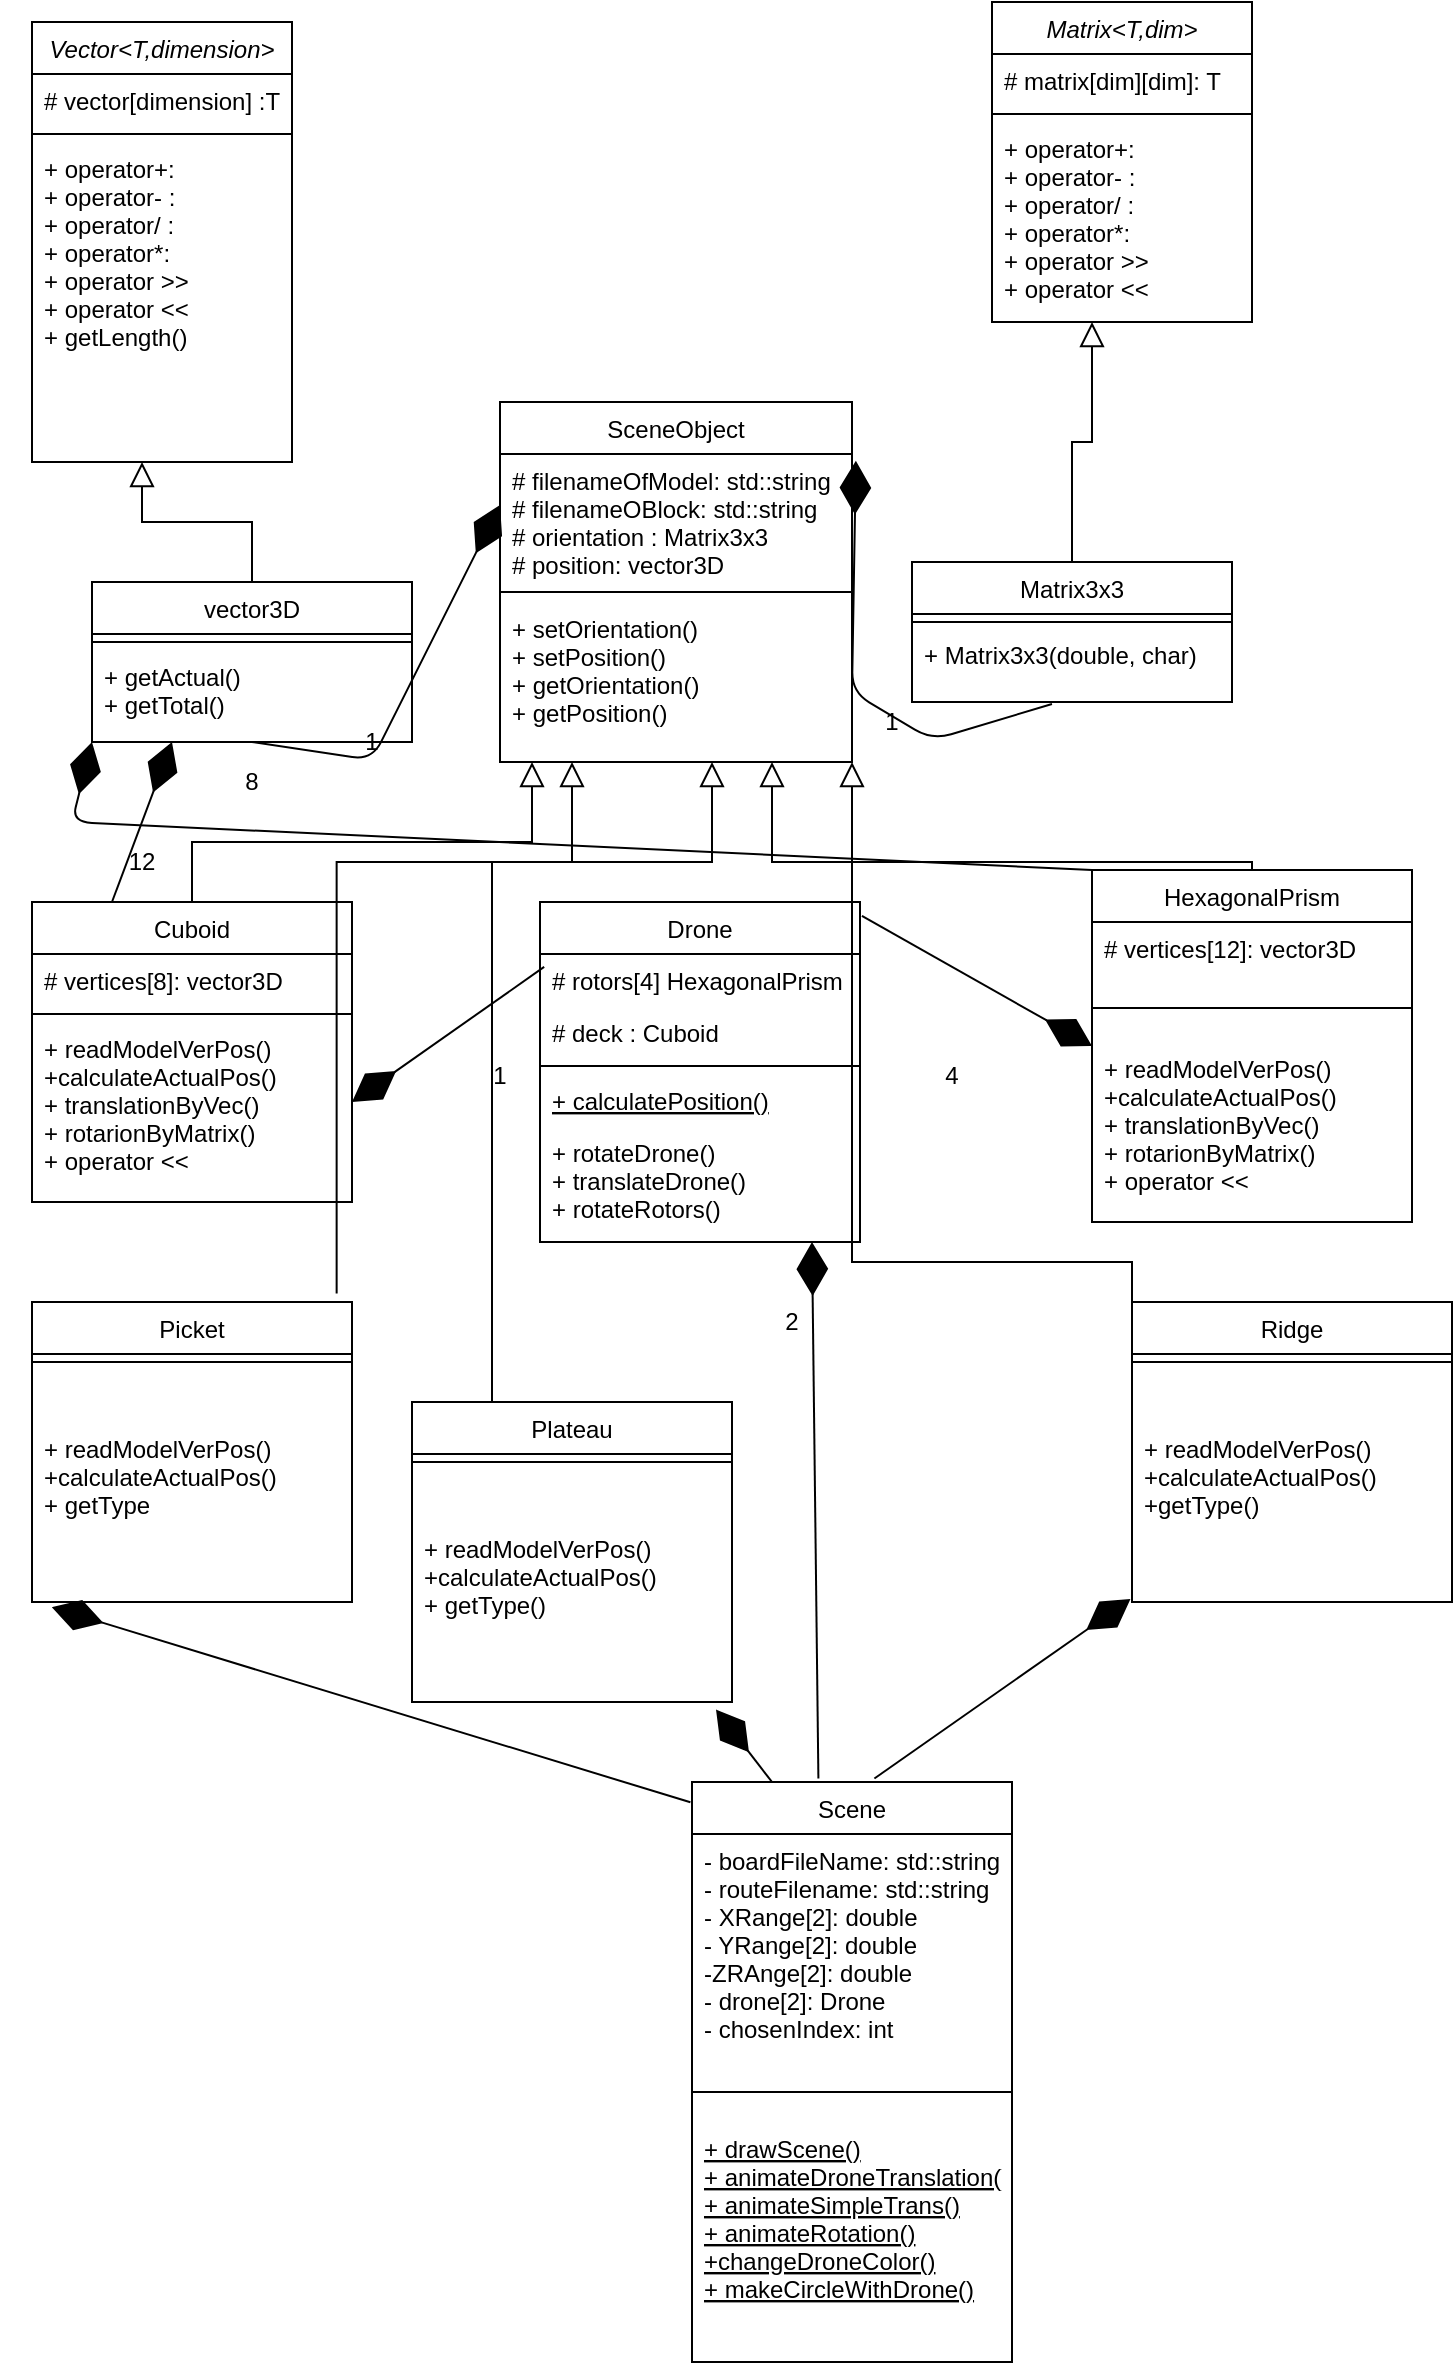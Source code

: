 <mxfile version="14.7.3" type="device"><diagram id="C5RBs43oDa-KdzZeNtuy" name="Page-1"><mxGraphModel dx="976" dy="619" grid="1" gridSize="10" guides="1" tooltips="1" connect="1" arrows="1" fold="1" page="1" pageScale="1" pageWidth="827" pageHeight="1169" math="0" shadow="0"><root><mxCell id="WIyWlLk6GJQsqaUBKTNV-0"/><mxCell id="WIyWlLk6GJQsqaUBKTNV-1" parent="WIyWlLk6GJQsqaUBKTNV-0"/><mxCell id="zkfFHV4jXpPFQw0GAbJ--6" value="Drone" style="swimlane;fontStyle=0;align=center;verticalAlign=top;childLayout=stackLayout;horizontal=1;startSize=26;horizontalStack=0;resizeParent=1;resizeLast=0;collapsible=1;marginBottom=0;rounded=0;shadow=0;strokeWidth=1;" parent="WIyWlLk6GJQsqaUBKTNV-1" vertex="1"><mxGeometry x="344" y="460" width="160" height="170" as="geometry"><mxRectangle x="130" y="380" width="160" height="26" as="alternateBounds"/></mxGeometry></mxCell><mxCell id="zkfFHV4jXpPFQw0GAbJ--7" value="# rotors[4] HexagonalPrism" style="text;align=left;verticalAlign=top;spacingLeft=4;spacingRight=4;overflow=hidden;rotatable=0;points=[[0,0.5],[1,0.5]];portConstraint=eastwest;" parent="zkfFHV4jXpPFQw0GAbJ--6" vertex="1"><mxGeometry y="26" width="160" height="26" as="geometry"/></mxCell><mxCell id="zkfFHV4jXpPFQw0GAbJ--8" value="# deck : Cuboid" style="text;align=left;verticalAlign=top;spacingLeft=4;spacingRight=4;overflow=hidden;rotatable=0;points=[[0,0.5],[1,0.5]];portConstraint=eastwest;rounded=0;shadow=0;html=0;" parent="zkfFHV4jXpPFQw0GAbJ--6" vertex="1"><mxGeometry y="52" width="160" height="26" as="geometry"/></mxCell><mxCell id="zkfFHV4jXpPFQw0GAbJ--9" value="" style="line;html=1;strokeWidth=1;align=left;verticalAlign=middle;spacingTop=-1;spacingLeft=3;spacingRight=3;rotatable=0;labelPosition=right;points=[];portConstraint=eastwest;" parent="zkfFHV4jXpPFQw0GAbJ--6" vertex="1"><mxGeometry y="78" width="160" height="8" as="geometry"/></mxCell><mxCell id="zkfFHV4jXpPFQw0GAbJ--10" value="+ calculatePosition()" style="text;align=left;verticalAlign=top;spacingLeft=4;spacingRight=4;overflow=hidden;rotatable=0;points=[[0,0.5],[1,0.5]];portConstraint=eastwest;fontStyle=4" parent="zkfFHV4jXpPFQw0GAbJ--6" vertex="1"><mxGeometry y="86" width="160" height="26" as="geometry"/></mxCell><mxCell id="zkfFHV4jXpPFQw0GAbJ--11" value="+ rotateDrone()&#10;+ translateDrone()&#10;+ rotateRotors()" style="text;align=left;verticalAlign=top;spacingLeft=4;spacingRight=4;overflow=hidden;rotatable=0;points=[[0,0.5],[1,0.5]];portConstraint=eastwest;" parent="zkfFHV4jXpPFQw0GAbJ--6" vertex="1"><mxGeometry y="112" width="160" height="48" as="geometry"/></mxCell><mxCell id="zkfFHV4jXpPFQw0GAbJ--13" value="HexagonalPrism" style="swimlane;fontStyle=0;align=center;verticalAlign=top;childLayout=stackLayout;horizontal=1;startSize=26;horizontalStack=0;resizeParent=1;resizeLast=0;collapsible=1;marginBottom=0;rounded=0;shadow=0;strokeWidth=1;" parent="WIyWlLk6GJQsqaUBKTNV-1" vertex="1"><mxGeometry x="620" y="444" width="160" height="176" as="geometry"><mxRectangle x="340" y="380" width="170" height="26" as="alternateBounds"/></mxGeometry></mxCell><mxCell id="9CuiYg6x1EHsSuRrFPir-61" value="# vertices[12]: vector3D" style="text;align=left;verticalAlign=top;spacingLeft=4;spacingRight=4;overflow=hidden;rotatable=0;points=[[0,0.5],[1,0.5]];portConstraint=eastwest;" parent="zkfFHV4jXpPFQw0GAbJ--13" vertex="1"><mxGeometry y="26" width="160" height="26" as="geometry"/></mxCell><mxCell id="zkfFHV4jXpPFQw0GAbJ--15" value="" style="line;html=1;strokeWidth=1;align=left;verticalAlign=middle;spacingTop=-1;spacingLeft=3;spacingRight=3;rotatable=0;labelPosition=right;points=[];portConstraint=eastwest;" parent="zkfFHV4jXpPFQw0GAbJ--13" vertex="1"><mxGeometry y="52" width="160" height="34" as="geometry"/></mxCell><mxCell id="9CuiYg6x1EHsSuRrFPir-60" value="+ readModelVerPos()&#10;+calculateActualPos()&#10;+ translationByVec()&#10;+ rotarionByMatrix()&#10;+ operator &lt;&lt;&#10;&#10;" style="text;align=left;verticalAlign=top;spacingLeft=4;spacingRight=4;overflow=hidden;rotatable=0;points=[[0,0.5],[1,0.5]];portConstraint=eastwest;" parent="zkfFHV4jXpPFQw0GAbJ--13" vertex="1"><mxGeometry y="86" width="160" height="80" as="geometry"/></mxCell><mxCell id="zkfFHV4jXpPFQw0GAbJ--16" value="" style="endArrow=block;endSize=10;endFill=0;shadow=0;strokeWidth=1;rounded=0;edgeStyle=elbowEdgeStyle;elbow=vertical;" parent="WIyWlLk6GJQsqaUBKTNV-1" source="zkfFHV4jXpPFQw0GAbJ--13" edge="1"><mxGeometry width="160" relative="1" as="geometry"><mxPoint x="200" y="483" as="sourcePoint"/><mxPoint x="460" y="390" as="targetPoint"/><Array as="points"><mxPoint x="480" y="440"/></Array></mxGeometry></mxCell><mxCell id="9CuiYg6x1EHsSuRrFPir-0" value="Vector&lt;T,dimension&gt;" style="swimlane;fontStyle=2;align=center;verticalAlign=top;childLayout=stackLayout;horizontal=1;startSize=26;horizontalStack=0;resizeParent=1;resizeLast=0;collapsible=1;marginBottom=0;rounded=0;shadow=0;strokeWidth=1;" parent="WIyWlLk6GJQsqaUBKTNV-1" vertex="1"><mxGeometry x="90" y="20" width="130" height="220" as="geometry"><mxRectangle x="230" y="140" width="160" height="26" as="alternateBounds"/></mxGeometry></mxCell><mxCell id="9CuiYg6x1EHsSuRrFPir-1" value="# vector[dimension] :T" style="text;align=left;verticalAlign=top;spacingLeft=4;spacingRight=4;overflow=hidden;rotatable=0;points=[[0,0.5],[1,0.5]];portConstraint=eastwest;" parent="9CuiYg6x1EHsSuRrFPir-0" vertex="1"><mxGeometry y="26" width="130" height="26" as="geometry"/></mxCell><mxCell id="9CuiYg6x1EHsSuRrFPir-4" value="" style="line;html=1;strokeWidth=1;align=left;verticalAlign=middle;spacingTop=-1;spacingLeft=3;spacingRight=3;rotatable=0;labelPosition=right;points=[];portConstraint=eastwest;" parent="9CuiYg6x1EHsSuRrFPir-0" vertex="1"><mxGeometry y="52" width="130" height="8" as="geometry"/></mxCell><mxCell id="9CuiYg6x1EHsSuRrFPir-54" value="+ operator+: &#10;+ operator- : &#10;+ operator/ : &#10;+ operator*: &#10;+ operator &gt;&gt;&#10;+ operator &lt;&lt;&#10;+ getLength()&#10;" style="text;align=left;verticalAlign=top;spacingLeft=4;spacingRight=4;overflow=hidden;rotatable=0;points=[[0,0.5],[1,0.5]];portConstraint=eastwest;" parent="9CuiYg6x1EHsSuRrFPir-0" vertex="1"><mxGeometry y="60" width="130" height="158" as="geometry"/></mxCell><mxCell id="9CuiYg6x1EHsSuRrFPir-6" value="Matrix&lt;T,dim&gt;" style="swimlane;fontStyle=2;align=center;verticalAlign=top;childLayout=stackLayout;horizontal=1;startSize=26;horizontalStack=0;resizeParent=1;resizeLast=0;collapsible=1;marginBottom=0;rounded=0;shadow=0;strokeWidth=1;" parent="WIyWlLk6GJQsqaUBKTNV-1" vertex="1"><mxGeometry x="570" y="10" width="130" height="160" as="geometry"><mxRectangle x="230" y="140" width="160" height="26" as="alternateBounds"/></mxGeometry></mxCell><mxCell id="9CuiYg6x1EHsSuRrFPir-7" value="# matrix[dim][dim]: T" style="text;align=left;verticalAlign=top;spacingLeft=4;spacingRight=4;overflow=hidden;rotatable=0;points=[[0,0.5],[1,0.5]];portConstraint=eastwest;" parent="9CuiYg6x1EHsSuRrFPir-6" vertex="1"><mxGeometry y="26" width="130" height="26" as="geometry"/></mxCell><mxCell id="9CuiYg6x1EHsSuRrFPir-10" value="" style="line;html=1;strokeWidth=1;align=left;verticalAlign=middle;spacingTop=-1;spacingLeft=3;spacingRight=3;rotatable=0;labelPosition=right;points=[];portConstraint=eastwest;" parent="9CuiYg6x1EHsSuRrFPir-6" vertex="1"><mxGeometry y="52" width="130" height="8" as="geometry"/></mxCell><mxCell id="9CuiYg6x1EHsSuRrFPir-11" value="+ operator+: &#10;+ operator- : &#10;+ operator/ :&#10;+ operator*:&#10;+ operator &gt;&gt; &#10;+ operator &lt;&lt;" style="text;align=left;verticalAlign=top;spacingLeft=4;spacingRight=4;overflow=hidden;rotatable=0;points=[[0,0.5],[1,0.5]];portConstraint=eastwest;" parent="9CuiYg6x1EHsSuRrFPir-6" vertex="1"><mxGeometry y="60" width="130" height="90" as="geometry"/></mxCell><mxCell id="9CuiYg6x1EHsSuRrFPir-12" value="vector3D" style="swimlane;fontStyle=0;align=center;verticalAlign=top;childLayout=stackLayout;horizontal=1;startSize=26;horizontalStack=0;resizeParent=1;resizeLast=0;collapsible=1;marginBottom=0;rounded=0;shadow=0;strokeWidth=1;" parent="WIyWlLk6GJQsqaUBKTNV-1" vertex="1"><mxGeometry x="120" y="300" width="160" height="80" as="geometry"><mxRectangle x="340" y="380" width="170" height="26" as="alternateBounds"/></mxGeometry></mxCell><mxCell id="9CuiYg6x1EHsSuRrFPir-14" value="" style="line;html=1;strokeWidth=1;align=left;verticalAlign=middle;spacingTop=-1;spacingLeft=3;spacingRight=3;rotatable=0;labelPosition=right;points=[];portConstraint=eastwest;" parent="9CuiYg6x1EHsSuRrFPir-12" vertex="1"><mxGeometry y="26" width="160" height="8" as="geometry"/></mxCell><mxCell id="9CuiYg6x1EHsSuRrFPir-55" value="+ getActual()&#10;+ getTotal()" style="text;align=left;verticalAlign=top;spacingLeft=4;spacingRight=4;overflow=hidden;rotatable=0;points=[[0,0.5],[1,0.5]];portConstraint=eastwest;" parent="9CuiYg6x1EHsSuRrFPir-12" vertex="1"><mxGeometry y="34" width="160" height="34" as="geometry"/></mxCell><mxCell id="9CuiYg6x1EHsSuRrFPir-15" value="Matrix3x3" style="swimlane;fontStyle=0;align=center;verticalAlign=top;childLayout=stackLayout;horizontal=1;startSize=26;horizontalStack=0;resizeParent=1;resizeLast=0;collapsible=1;marginBottom=0;rounded=0;shadow=0;strokeWidth=1;" parent="WIyWlLk6GJQsqaUBKTNV-1" vertex="1"><mxGeometry x="530" y="290" width="160" height="70" as="geometry"><mxRectangle x="340" y="380" width="170" height="26" as="alternateBounds"/></mxGeometry></mxCell><mxCell id="9CuiYg6x1EHsSuRrFPir-17" value="" style="line;html=1;strokeWidth=1;align=left;verticalAlign=middle;spacingTop=-1;spacingLeft=3;spacingRight=3;rotatable=0;labelPosition=right;points=[];portConstraint=eastwest;" parent="9CuiYg6x1EHsSuRrFPir-15" vertex="1"><mxGeometry y="26" width="160" height="8" as="geometry"/></mxCell><mxCell id="9CuiYg6x1EHsSuRrFPir-18" value="" style="endArrow=block;endSize=10;endFill=0;shadow=0;strokeWidth=1;rounded=0;edgeStyle=elbowEdgeStyle;elbow=vertical;exitX=0.5;exitY=0;exitDx=0;exitDy=0;" parent="WIyWlLk6GJQsqaUBKTNV-1" source="9CuiYg6x1EHsSuRrFPir-12" edge="1"><mxGeometry width="160" relative="1" as="geometry"><mxPoint x="410" y="480" as="sourcePoint"/><mxPoint x="145" y="240" as="targetPoint"/></mxGeometry></mxCell><mxCell id="9CuiYg6x1EHsSuRrFPir-19" value="" style="endArrow=block;endSize=10;endFill=0;shadow=0;strokeWidth=1;rounded=0;edgeStyle=elbowEdgeStyle;elbow=vertical;exitX=0.5;exitY=0;exitDx=0;exitDy=0;" parent="WIyWlLk6GJQsqaUBKTNV-1" source="9CuiYg6x1EHsSuRrFPir-15" edge="1"><mxGeometry width="160" relative="1" as="geometry"><mxPoint x="430" y="380" as="sourcePoint"/><mxPoint x="620" y="170" as="targetPoint"/></mxGeometry></mxCell><mxCell id="9CuiYg6x1EHsSuRrFPir-20" value="SceneObject" style="swimlane;fontStyle=0;align=center;verticalAlign=top;childLayout=stackLayout;horizontal=1;startSize=26;horizontalStack=0;resizeParent=1;resizeLast=0;collapsible=1;marginBottom=0;rounded=0;shadow=0;strokeWidth=1;" parent="WIyWlLk6GJQsqaUBKTNV-1" vertex="1"><mxGeometry x="324" y="210" width="176" height="180" as="geometry"><mxRectangle x="340" y="380" width="170" height="26" as="alternateBounds"/></mxGeometry></mxCell><mxCell id="9CuiYg6x1EHsSuRrFPir-21" value="# filenameOfModel: std::string&#10;# filenameOBlock: std::string&#10;# orientation : Matrix3x3&#10;# position: vector3D" style="text;align=left;verticalAlign=top;spacingLeft=4;spacingRight=4;overflow=hidden;rotatable=0;points=[[0,0.5],[1,0.5]];portConstraint=eastwest;" parent="9CuiYg6x1EHsSuRrFPir-20" vertex="1"><mxGeometry y="26" width="176" height="64" as="geometry"/></mxCell><mxCell id="9CuiYg6x1EHsSuRrFPir-22" value="" style="line;html=1;strokeWidth=1;align=left;verticalAlign=middle;spacingTop=-1;spacingLeft=3;spacingRight=3;rotatable=0;labelPosition=right;points=[];portConstraint=eastwest;" parent="9CuiYg6x1EHsSuRrFPir-20" vertex="1"><mxGeometry y="90" width="176" height="10" as="geometry"/></mxCell><mxCell id="9CuiYg6x1EHsSuRrFPir-58" value="+ setOrientation()&#10;+ setPosition()&#10;+ getOrientation()&#10;+ getPosition()" style="text;align=left;verticalAlign=top;spacingLeft=4;spacingRight=4;overflow=hidden;rotatable=0;points=[[0,0.5],[1,0.5]];portConstraint=eastwest;" parent="9CuiYg6x1EHsSuRrFPir-20" vertex="1"><mxGeometry y="100" width="176" height="64" as="geometry"/></mxCell><mxCell id="9CuiYg6x1EHsSuRrFPir-23" value="" style="endArrow=diamondThin;endFill=1;endSize=24;html=1;entryX=1.011;entryY=0.163;entryDx=0;entryDy=0;entryPerimeter=0;" parent="WIyWlLk6GJQsqaUBKTNV-1" target="9CuiYg6x1EHsSuRrFPir-20" edge="1"><mxGeometry width="160" relative="1" as="geometry"><mxPoint x="600" y="361" as="sourcePoint"/><mxPoint x="490" y="343" as="targetPoint"/><Array as="points"><mxPoint x="540" y="379"/><mxPoint x="500" y="355"/></Array></mxGeometry></mxCell><mxCell id="9CuiYg6x1EHsSuRrFPir-24" value="" style="endArrow=diamondThin;endFill=1;endSize=24;html=1;entryX=0;entryY=0.286;entryDx=0;entryDy=0;exitX=0.5;exitY=1;exitDx=0;exitDy=0;entryPerimeter=0;" parent="WIyWlLk6GJQsqaUBKTNV-1" source="9CuiYg6x1EHsSuRrFPir-12" target="9CuiYg6x1EHsSuRrFPir-20" edge="1"><mxGeometry width="160" relative="1" as="geometry"><mxPoint x="610" y="371" as="sourcePoint"/><mxPoint x="494.48" y="371.008" as="targetPoint"/><Array as="points"><mxPoint x="260" y="389"/></Array></mxGeometry></mxCell><mxCell id="9CuiYg6x1EHsSuRrFPir-26" value="Cuboid" style="swimlane;fontStyle=0;align=center;verticalAlign=top;childLayout=stackLayout;horizontal=1;startSize=26;horizontalStack=0;resizeParent=1;resizeLast=0;collapsible=1;marginBottom=0;rounded=0;shadow=0;strokeWidth=1;" parent="WIyWlLk6GJQsqaUBKTNV-1" vertex="1"><mxGeometry x="90" y="460" width="160" height="150" as="geometry"><mxRectangle x="340" y="380" width="170" height="26" as="alternateBounds"/></mxGeometry></mxCell><mxCell id="9CuiYg6x1EHsSuRrFPir-27" value="# vertices[8]: vector3D" style="text;align=left;verticalAlign=top;spacingLeft=4;spacingRight=4;overflow=hidden;rotatable=0;points=[[0,0.5],[1,0.5]];portConstraint=eastwest;" parent="9CuiYg6x1EHsSuRrFPir-26" vertex="1"><mxGeometry y="26" width="160" height="26" as="geometry"/></mxCell><mxCell id="9CuiYg6x1EHsSuRrFPir-28" value="" style="line;html=1;strokeWidth=1;align=left;verticalAlign=middle;spacingTop=-1;spacingLeft=3;spacingRight=3;rotatable=0;labelPosition=right;points=[];portConstraint=eastwest;" parent="9CuiYg6x1EHsSuRrFPir-26" vertex="1"><mxGeometry y="52" width="160" height="8" as="geometry"/></mxCell><mxCell id="9CuiYg6x1EHsSuRrFPir-29" value="" style="endArrow=block;endSize=10;endFill=0;shadow=0;strokeWidth=1;rounded=0;edgeStyle=elbowEdgeStyle;elbow=vertical;exitX=0.5;exitY=0;exitDx=0;exitDy=0;" parent="WIyWlLk6GJQsqaUBKTNV-1" source="9CuiYg6x1EHsSuRrFPir-26" edge="1"><mxGeometry width="160" relative="1" as="geometry"><mxPoint x="500" y="450" as="sourcePoint"/><mxPoint x="340" y="390" as="targetPoint"/><Array as="points"><mxPoint x="350" y="430"/></Array></mxGeometry></mxCell><mxCell id="9CuiYg6x1EHsSuRrFPir-30" value="" style="endArrow=diamondThin;endFill=1;endSize=24;html=1;exitX=0.395;exitY=-0.006;exitDx=0;exitDy=0;exitPerimeter=0;" parent="WIyWlLk6GJQsqaUBKTNV-1" edge="1" source="9CuiYg6x1EHsSuRrFPir-33"><mxGeometry width="160" relative="1" as="geometry"><mxPoint x="480" y="720" as="sourcePoint"/><mxPoint x="480" y="630" as="targetPoint"/></mxGeometry></mxCell><mxCell id="9CuiYg6x1EHsSuRrFPir-31" value="" style="endArrow=diamondThin;endFill=1;endSize=24;html=1;exitX=0.013;exitY=0.191;exitDx=0;exitDy=0;exitPerimeter=0;" parent="WIyWlLk6GJQsqaUBKTNV-1" source="zkfFHV4jXpPFQw0GAbJ--6" edge="1"><mxGeometry width="160" relative="1" as="geometry"><mxPoint x="320" y="630" as="sourcePoint"/><mxPoint x="250" y="560" as="targetPoint"/></mxGeometry></mxCell><mxCell id="9CuiYg6x1EHsSuRrFPir-32" value="" style="endArrow=diamondThin;endFill=1;endSize=24;html=1;entryX=0;entryY=0.5;entryDx=0;entryDy=0;exitX=1.006;exitY=0.041;exitDx=0;exitDy=0;exitPerimeter=0;" parent="WIyWlLk6GJQsqaUBKTNV-1" source="zkfFHV4jXpPFQw0GAbJ--6" target="zkfFHV4jXpPFQw0GAbJ--13" edge="1"><mxGeometry width="160" relative="1" as="geometry"><mxPoint x="516" y="584" as="sourcePoint"/><mxPoint x="330" y="520" as="targetPoint"/></mxGeometry></mxCell><mxCell id="9CuiYg6x1EHsSuRrFPir-33" value="Scene" style="swimlane;fontStyle=0;align=center;verticalAlign=top;childLayout=stackLayout;horizontal=1;startSize=26;horizontalStack=0;resizeParent=1;resizeLast=0;collapsible=1;marginBottom=0;rounded=0;shadow=0;strokeWidth=1;" parent="WIyWlLk6GJQsqaUBKTNV-1" vertex="1"><mxGeometry x="420" y="900" width="160" height="290" as="geometry"><mxRectangle x="130" y="380" width="160" height="26" as="alternateBounds"/></mxGeometry></mxCell><mxCell id="9CuiYg6x1EHsSuRrFPir-34" value="- boardFileName: std::string&#10;- routeFilename: std::string&#10;- XRange[2]: double&#10;- YRange[2]: double&#10;-ZRAnge[2]: double&#10;- drone[2]: Drone&#10;- chosenIndex: int" style="text;align=left;verticalAlign=top;spacingLeft=4;spacingRight=4;overflow=hidden;rotatable=0;points=[[0,0.5],[1,0.5]];portConstraint=eastwest;" parent="9CuiYg6x1EHsSuRrFPir-33" vertex="1"><mxGeometry y="26" width="160" height="114" as="geometry"/></mxCell><mxCell id="9CuiYg6x1EHsSuRrFPir-36" value="" style="line;html=1;strokeWidth=1;align=left;verticalAlign=middle;spacingTop=-1;spacingLeft=3;spacingRight=3;rotatable=0;labelPosition=right;points=[];portConstraint=eastwest;" parent="9CuiYg6x1EHsSuRrFPir-33" vertex="1"><mxGeometry y="140" width="160" height="30" as="geometry"/></mxCell><mxCell id="9CuiYg6x1EHsSuRrFPir-37" value="+ drawScene()&#10;+ animateDroneTranslation()&#10;+ animateSimpleTrans()&#10;+ animateRotation()&#10;+changeDroneColor()&#10;+ makeCircleWithDrone()" style="text;align=left;verticalAlign=top;spacingLeft=4;spacingRight=4;overflow=hidden;rotatable=0;points=[[0,0.5],[1,0.5]];portConstraint=eastwest;fontStyle=4" parent="9CuiYg6x1EHsSuRrFPir-33" vertex="1"><mxGeometry y="170" width="160" height="110" as="geometry"/></mxCell><mxCell id="9CuiYg6x1EHsSuRrFPir-39" value="2" style="text;html=1;strokeColor=none;fillColor=none;align=center;verticalAlign=middle;whiteSpace=wrap;rounded=0;" parent="WIyWlLk6GJQsqaUBKTNV-1" vertex="1"><mxGeometry x="450" y="660" width="40" height="20" as="geometry"/></mxCell><mxCell id="9CuiYg6x1EHsSuRrFPir-41" value="4" style="text;html=1;strokeColor=none;fillColor=none;align=center;verticalAlign=middle;whiteSpace=wrap;rounded=0;" parent="WIyWlLk6GJQsqaUBKTNV-1" vertex="1"><mxGeometry x="530" y="537" width="40" height="20" as="geometry"/></mxCell><mxCell id="9CuiYg6x1EHsSuRrFPir-42" value="1" style="text;html=1;strokeColor=none;fillColor=none;align=center;verticalAlign=middle;whiteSpace=wrap;rounded=0;" parent="WIyWlLk6GJQsqaUBKTNV-1" vertex="1"><mxGeometry x="304" y="537" width="40" height="20" as="geometry"/></mxCell><mxCell id="9CuiYg6x1EHsSuRrFPir-43" value="1" style="text;html=1;strokeColor=none;fillColor=none;align=center;verticalAlign=middle;whiteSpace=wrap;rounded=0;" parent="WIyWlLk6GJQsqaUBKTNV-1" vertex="1"><mxGeometry x="240" y="370" width="40" height="20" as="geometry"/></mxCell><mxCell id="9CuiYg6x1EHsSuRrFPir-44" value="1" style="text;html=1;strokeColor=none;fillColor=none;align=center;verticalAlign=middle;whiteSpace=wrap;rounded=0;" parent="WIyWlLk6GJQsqaUBKTNV-1" vertex="1"><mxGeometry x="500" y="360" width="40" height="20" as="geometry"/></mxCell><mxCell id="9CuiYg6x1EHsSuRrFPir-46" value="" style="endArrow=diamondThin;endFill=1;endSize=24;html=1;exitX=0.25;exitY=0;exitDx=0;exitDy=0;entryX=0.25;entryY=1;entryDx=0;entryDy=0;" parent="WIyWlLk6GJQsqaUBKTNV-1" source="9CuiYg6x1EHsSuRrFPir-26" target="9CuiYg6x1EHsSuRrFPir-12" edge="1"><mxGeometry width="160" relative="1" as="geometry"><mxPoint x="374" y="450" as="sourcePoint"/><mxPoint x="620" y="370" as="targetPoint"/><Array as="points"/></mxGeometry></mxCell><mxCell id="9CuiYg6x1EHsSuRrFPir-51" value="" style="endArrow=diamondThin;endFill=1;endSize=24;html=1;exitX=0;exitY=0;exitDx=0;exitDy=0;entryX=0;entryY=1;entryDx=0;entryDy=0;" parent="WIyWlLk6GJQsqaUBKTNV-1" source="zkfFHV4jXpPFQw0GAbJ--13" target="9CuiYg6x1EHsSuRrFPir-12" edge="1"><mxGeometry width="160" relative="1" as="geometry"><mxPoint x="540" y="450" as="sourcePoint"/><mxPoint x="580" y="370" as="targetPoint"/><Array as="points"><mxPoint x="110" y="420"/></Array></mxGeometry></mxCell><mxCell id="9CuiYg6x1EHsSuRrFPir-52" value="8" style="text;html=1;strokeColor=none;fillColor=none;align=center;verticalAlign=middle;whiteSpace=wrap;rounded=0;" parent="WIyWlLk6GJQsqaUBKTNV-1" vertex="1"><mxGeometry x="180" y="390" width="40" height="20" as="geometry"/></mxCell><mxCell id="9CuiYg6x1EHsSuRrFPir-53" value="12" style="text;html=1;strokeColor=none;fillColor=none;align=center;verticalAlign=middle;whiteSpace=wrap;rounded=0;" parent="WIyWlLk6GJQsqaUBKTNV-1" vertex="1"><mxGeometry x="125" y="430" width="40" height="20" as="geometry"/></mxCell><mxCell id="9CuiYg6x1EHsSuRrFPir-56" value="+ Matrix3x3(double, char)" style="text;align=left;verticalAlign=top;spacingLeft=4;spacingRight=4;overflow=hidden;rotatable=0;points=[[0,0.5],[1,0.5]];portConstraint=eastwest;" parent="WIyWlLk6GJQsqaUBKTNV-1" vertex="1"><mxGeometry x="530" y="323" width="160" height="34" as="geometry"/></mxCell><mxCell id="9CuiYg6x1EHsSuRrFPir-59" value="+ readModelVerPos()&#10;+calculateActualPos()&#10;+ translationByVec()&#10;+ rotarionByMatrix()&#10;+ operator &lt;&lt;&#10;" style="text;align=left;verticalAlign=top;spacingLeft=4;spacingRight=4;overflow=hidden;rotatable=0;points=[[0,0.5],[1,0.5]];portConstraint=eastwest;" parent="WIyWlLk6GJQsqaUBKTNV-1" vertex="1"><mxGeometry x="90" y="520" width="160" height="90" as="geometry"/></mxCell><mxCell id="cZCUFexhy98ZZfvp4EKP-0" value="Picket" style="swimlane;fontStyle=0;align=center;verticalAlign=top;childLayout=stackLayout;horizontal=1;startSize=26;horizontalStack=0;resizeParent=1;resizeLast=0;collapsible=1;marginBottom=0;rounded=0;shadow=0;strokeWidth=1;" vertex="1" parent="WIyWlLk6GJQsqaUBKTNV-1"><mxGeometry x="90" y="660" width="160" height="150" as="geometry"><mxRectangle x="340" y="380" width="170" height="26" as="alternateBounds"/></mxGeometry></mxCell><mxCell id="cZCUFexhy98ZZfvp4EKP-2" value="" style="line;html=1;strokeWidth=1;align=left;verticalAlign=middle;spacingTop=-1;spacingLeft=3;spacingRight=3;rotatable=0;labelPosition=right;points=[];portConstraint=eastwest;" vertex="1" parent="cZCUFexhy98ZZfvp4EKP-0"><mxGeometry y="26" width="160" height="8" as="geometry"/></mxCell><mxCell id="cZCUFexhy98ZZfvp4EKP-3" value="+ readModelVerPos()&#10;+calculateActualPos()&#10;+ getType&#10;" style="text;align=left;verticalAlign=top;spacingLeft=4;spacingRight=4;overflow=hidden;rotatable=0;points=[[0,0.5],[1,0.5]];portConstraint=eastwest;" vertex="1" parent="WIyWlLk6GJQsqaUBKTNV-1"><mxGeometry x="90" y="720" width="160" height="90" as="geometry"/></mxCell><mxCell id="cZCUFexhy98ZZfvp4EKP-4" value="Ridge" style="swimlane;fontStyle=0;align=center;verticalAlign=top;childLayout=stackLayout;horizontal=1;startSize=26;horizontalStack=0;resizeParent=1;resizeLast=0;collapsible=1;marginBottom=0;rounded=0;shadow=0;strokeWidth=1;" vertex="1" parent="WIyWlLk6GJQsqaUBKTNV-1"><mxGeometry x="640" y="660" width="160" height="150" as="geometry"><mxRectangle x="340" y="380" width="170" height="26" as="alternateBounds"/></mxGeometry></mxCell><mxCell id="cZCUFexhy98ZZfvp4EKP-6" value="" style="line;html=1;strokeWidth=1;align=left;verticalAlign=middle;spacingTop=-1;spacingLeft=3;spacingRight=3;rotatable=0;labelPosition=right;points=[];portConstraint=eastwest;" vertex="1" parent="cZCUFexhy98ZZfvp4EKP-4"><mxGeometry y="26" width="160" height="8" as="geometry"/></mxCell><mxCell id="cZCUFexhy98ZZfvp4EKP-7" value="+ readModelVerPos()&#10;+calculateActualPos()&#10;+getType()&#10;" style="text;align=left;verticalAlign=top;spacingLeft=4;spacingRight=4;overflow=hidden;rotatable=0;points=[[0,0.5],[1,0.5]];portConstraint=eastwest;" vertex="1" parent="WIyWlLk6GJQsqaUBKTNV-1"><mxGeometry x="640" y="720" width="160" height="90" as="geometry"/></mxCell><mxCell id="cZCUFexhy98ZZfvp4EKP-8" value="Plateau" style="swimlane;fontStyle=0;align=center;verticalAlign=top;childLayout=stackLayout;horizontal=1;startSize=26;horizontalStack=0;resizeParent=1;resizeLast=0;collapsible=1;marginBottom=0;rounded=0;shadow=0;strokeWidth=1;" vertex="1" parent="WIyWlLk6GJQsqaUBKTNV-1"><mxGeometry x="280" y="710" width="160" height="150" as="geometry"><mxRectangle x="340" y="380" width="170" height="26" as="alternateBounds"/></mxGeometry></mxCell><mxCell id="cZCUFexhy98ZZfvp4EKP-10" value="" style="line;html=1;strokeWidth=1;align=left;verticalAlign=middle;spacingTop=-1;spacingLeft=3;spacingRight=3;rotatable=0;labelPosition=right;points=[];portConstraint=eastwest;" vertex="1" parent="cZCUFexhy98ZZfvp4EKP-8"><mxGeometry y="26" width="160" height="8" as="geometry"/></mxCell><mxCell id="cZCUFexhy98ZZfvp4EKP-11" value="+ readModelVerPos()&#10;+calculateActualPos()&#10;+ getType()&#10;" style="text;align=left;verticalAlign=top;spacingLeft=4;spacingRight=4;overflow=hidden;rotatable=0;points=[[0,0.5],[1,0.5]];portConstraint=eastwest;" vertex="1" parent="WIyWlLk6GJQsqaUBKTNV-1"><mxGeometry x="280" y="770" width="160" height="90" as="geometry"/></mxCell><mxCell id="cZCUFexhy98ZZfvp4EKP-12" value="" style="endArrow=block;endSize=10;endFill=0;shadow=0;strokeWidth=1;rounded=0;edgeStyle=elbowEdgeStyle;elbow=vertical;exitX=0.952;exitY=-0.028;exitDx=0;exitDy=0;exitPerimeter=0;" edge="1" parent="WIyWlLk6GJQsqaUBKTNV-1" source="cZCUFexhy98ZZfvp4EKP-0"><mxGeometry width="160" relative="1" as="geometry"><mxPoint x="180" y="470" as="sourcePoint"/><mxPoint x="360" y="390" as="targetPoint"/><Array as="points"><mxPoint x="360" y="440"/></Array></mxGeometry></mxCell><mxCell id="cZCUFexhy98ZZfvp4EKP-13" value="" style="endArrow=block;endSize=10;endFill=0;shadow=0;strokeWidth=1;rounded=0;edgeStyle=elbowEdgeStyle;elbow=vertical;" edge="1" parent="WIyWlLk6GJQsqaUBKTNV-1"><mxGeometry width="160" relative="1" as="geometry"><mxPoint x="320" y="710" as="sourcePoint"/><mxPoint x="430" y="390" as="targetPoint"/><Array as="points"><mxPoint x="390" y="440"/><mxPoint x="490" y="650"/><mxPoint x="370" y="450"/></Array></mxGeometry></mxCell><mxCell id="cZCUFexhy98ZZfvp4EKP-14" value="" style="endArrow=block;endSize=10;endFill=0;shadow=0;strokeWidth=1;rounded=0;edgeStyle=elbowEdgeStyle;elbow=vertical;exitX=0;exitY=0;exitDx=0;exitDy=0;" edge="1" parent="WIyWlLk6GJQsqaUBKTNV-1" source="cZCUFexhy98ZZfvp4EKP-4"><mxGeometry width="160" relative="1" as="geometry"><mxPoint x="200" y="490" as="sourcePoint"/><mxPoint x="500" y="390" as="targetPoint"/><Array as="points"><mxPoint x="550" y="640"/></Array></mxGeometry></mxCell><mxCell id="cZCUFexhy98ZZfvp4EKP-15" value="" style="endArrow=diamondThin;endFill=1;endSize=24;html=1;exitX=0.57;exitY=-0.006;exitDx=0;exitDy=0;exitPerimeter=0;entryX=-0.005;entryY=0.984;entryDx=0;entryDy=0;entryPerimeter=0;" edge="1" parent="WIyWlLk6GJQsqaUBKTNV-1" source="9CuiYg6x1EHsSuRrFPir-33" target="cZCUFexhy98ZZfvp4EKP-7"><mxGeometry width="160" relative="1" as="geometry"><mxPoint x="493.2" y="908.26" as="sourcePoint"/><mxPoint x="490" y="640" as="targetPoint"/></mxGeometry></mxCell><mxCell id="cZCUFexhy98ZZfvp4EKP-16" value="" style="endArrow=diamondThin;endFill=1;endSize=24;html=1;exitX=-0.005;exitY=0.035;exitDx=0;exitDy=0;exitPerimeter=0;entryX=0.062;entryY=1.029;entryDx=0;entryDy=0;entryPerimeter=0;" edge="1" parent="WIyWlLk6GJQsqaUBKTNV-1" source="9CuiYg6x1EHsSuRrFPir-33" target="cZCUFexhy98ZZfvp4EKP-3"><mxGeometry width="160" relative="1" as="geometry"><mxPoint x="503.2" y="918.26" as="sourcePoint"/><mxPoint x="500" y="650" as="targetPoint"/></mxGeometry></mxCell><mxCell id="cZCUFexhy98ZZfvp4EKP-17" value="" style="endArrow=diamondThin;endFill=1;endSize=24;html=1;exitX=0.25;exitY=0;exitDx=0;exitDy=0;entryX=0.95;entryY=1.042;entryDx=0;entryDy=0;entryPerimeter=0;" edge="1" parent="WIyWlLk6GJQsqaUBKTNV-1" source="9CuiYg6x1EHsSuRrFPir-33" target="cZCUFexhy98ZZfvp4EKP-11"><mxGeometry width="160" relative="1" as="geometry"><mxPoint x="513.2" y="928.26" as="sourcePoint"/><mxPoint x="510" y="660" as="targetPoint"/></mxGeometry></mxCell></root></mxGraphModel></diagram></mxfile>